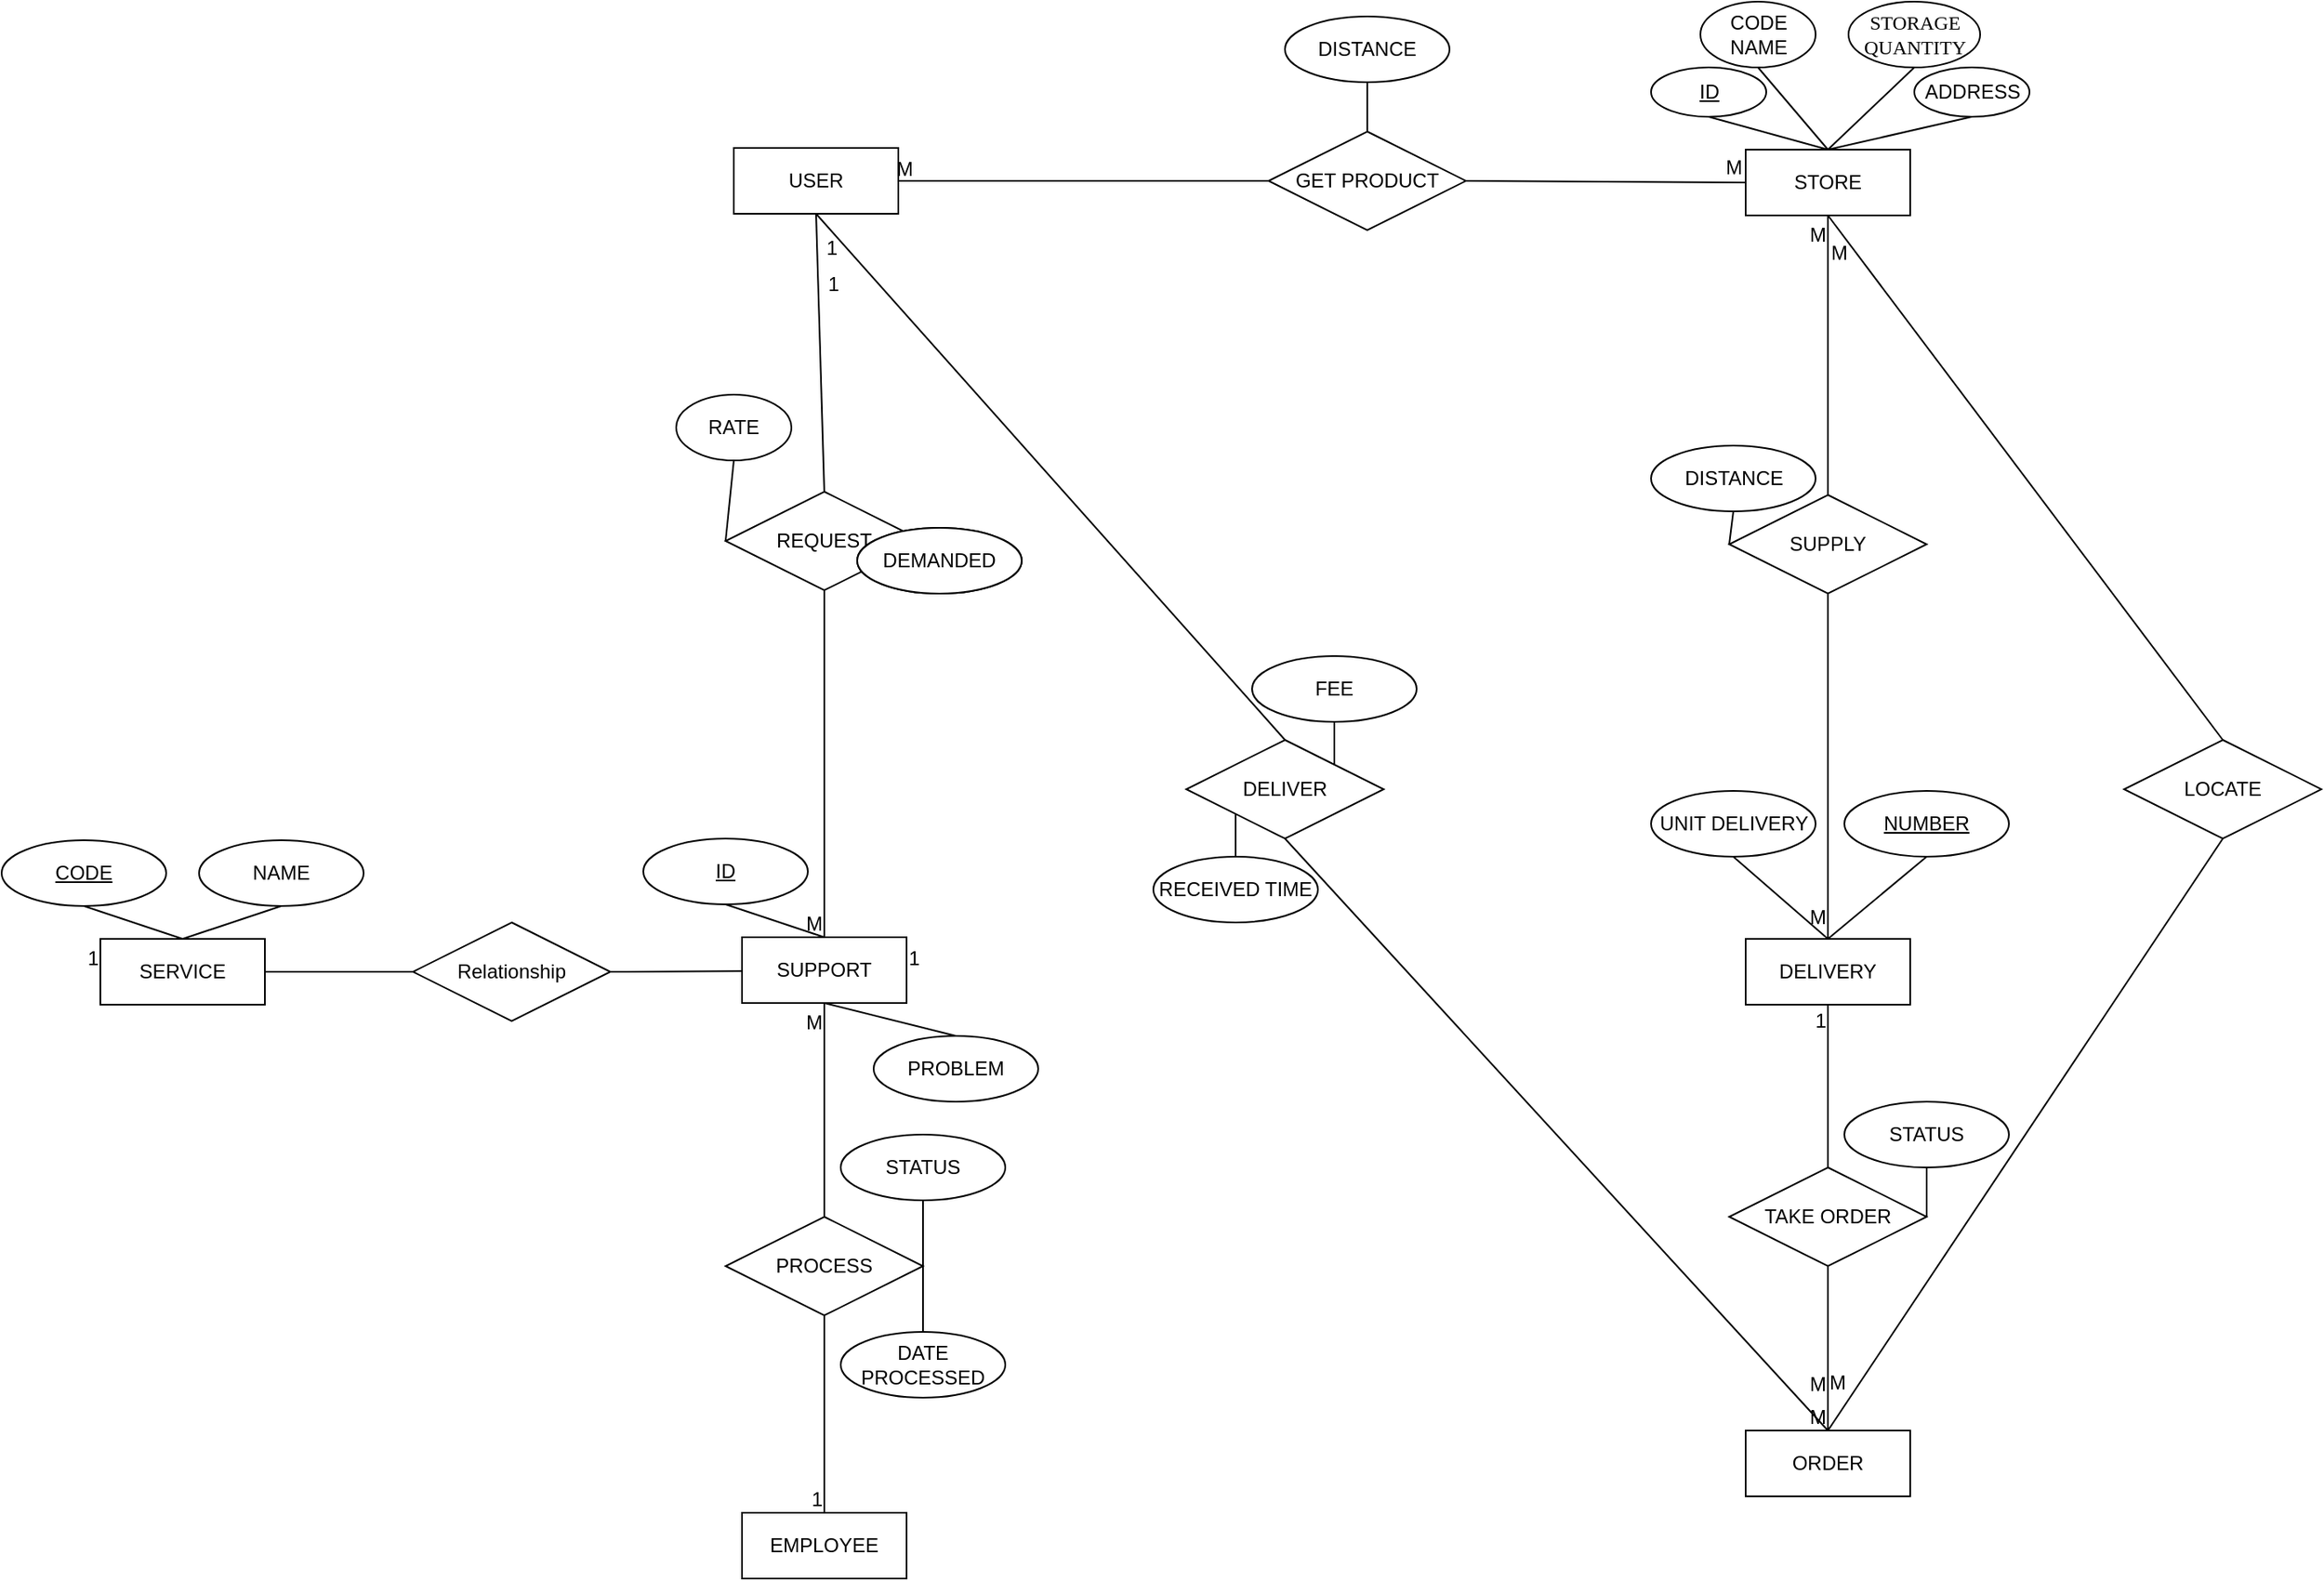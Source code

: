 <mxfile version="25.0.3">
  <diagram name="Page-1" id="5DA2i8XYFKaUu4prpfQm">
    <mxGraphModel dx="2741" dy="1763" grid="1" gridSize="10" guides="1" tooltips="1" connect="1" arrows="0" fold="1" page="1" pageScale="1" pageWidth="1169" pageHeight="827" math="0" shadow="0">
      <root>
        <mxCell id="0" />
        <mxCell id="1" parent="0" />
        <mxCell id="puThljOzfmkYk9KIuDDH-11" value="ORDER" style="whiteSpace=wrap;html=1;align=center;" vertex="1" parent="1">
          <mxGeometry x="890" y="69" width="100" height="40" as="geometry" />
        </mxCell>
        <mxCell id="puThljOzfmkYk9KIuDDH-12" value="TAKE ORDER" style="shape=rhombus;perimeter=rhombusPerimeter;whiteSpace=wrap;html=1;align=center;" vertex="1" parent="1">
          <mxGeometry x="880" y="-91" width="120" height="60" as="geometry" />
        </mxCell>
        <mxCell id="puThljOzfmkYk9KIuDDH-13" value="" style="endArrow=none;html=1;rounded=0;exitX=1;exitY=0.5;exitDx=0;exitDy=0;entryX=0.5;entryY=1;entryDx=0;entryDy=0;" edge="1" parent="1" source="puThljOzfmkYk9KIuDDH-12" target="puThljOzfmkYk9KIuDDH-16">
          <mxGeometry relative="1" as="geometry">
            <mxPoint x="1000" y="-61.83" as="sourcePoint" />
            <mxPoint x="1050" y="-62" as="targetPoint" />
          </mxGeometry>
        </mxCell>
        <mxCell id="puThljOzfmkYk9KIuDDH-17" value="" style="endArrow=none;html=1;rounded=0;entryX=0.5;entryY=1;entryDx=0;entryDy=0;exitX=0.5;exitY=0;exitDx=0;exitDy=0;" edge="1" parent="1" source="puThljOzfmkYk9KIuDDH-12" target="4f7N82vlJ0Slf5aoWDd5-80">
          <mxGeometry relative="1" as="geometry">
            <mxPoint x="840" y="-71" as="sourcePoint" />
            <mxPoint x="1000" y="-71" as="targetPoint" />
          </mxGeometry>
        </mxCell>
        <mxCell id="puThljOzfmkYk9KIuDDH-18" value="1" style="resizable=0;html=1;whiteSpace=wrap;align=right;verticalAlign=bottom;" connectable="0" vertex="1" parent="puThljOzfmkYk9KIuDDH-17">
          <mxGeometry x="1" relative="1" as="geometry">
            <mxPoint y="18" as="offset" />
          </mxGeometry>
        </mxCell>
        <mxCell id="puThljOzfmkYk9KIuDDH-19" value="" style="endArrow=none;html=1;rounded=0;entryX=0.5;entryY=0;entryDx=0;entryDy=0;exitX=0.5;exitY=1;exitDx=0;exitDy=0;" edge="1" parent="1" source="puThljOzfmkYk9KIuDDH-12" target="puThljOzfmkYk9KIuDDH-11">
          <mxGeometry relative="1" as="geometry">
            <mxPoint x="840" y="-71" as="sourcePoint" />
            <mxPoint x="1000" y="-71" as="targetPoint" />
          </mxGeometry>
        </mxCell>
        <mxCell id="puThljOzfmkYk9KIuDDH-20" value="M" style="resizable=0;html=1;whiteSpace=wrap;align=right;verticalAlign=bottom;" connectable="0" vertex="1" parent="puThljOzfmkYk9KIuDDH-19">
          <mxGeometry x="1" relative="1" as="geometry" />
        </mxCell>
        <mxCell id="puThljOzfmkYk9KIuDDH-22" value="GET PRODUCT" style="shape=rhombus;perimeter=rhombusPerimeter;whiteSpace=wrap;html=1;align=center;" vertex="1" parent="1">
          <mxGeometry x="600" y="-721" width="120" height="60" as="geometry" />
        </mxCell>
        <mxCell id="puThljOzfmkYk9KIuDDH-23" value="" style="endArrow=none;html=1;rounded=0;exitX=1;exitY=0.5;exitDx=0;exitDy=0;entryX=0;entryY=0.5;entryDx=0;entryDy=0;" edge="1" parent="1" source="puThljOzfmkYk9KIuDDH-22" target="4f7N82vlJ0Slf5aoWDd5-107">
          <mxGeometry relative="1" as="geometry">
            <mxPoint x="840" y="-571" as="sourcePoint" />
            <mxPoint x="1000" y="-571" as="targetPoint" />
          </mxGeometry>
        </mxCell>
        <mxCell id="puThljOzfmkYk9KIuDDH-24" value="M" style="resizable=0;html=1;whiteSpace=wrap;align=right;verticalAlign=bottom;" connectable="0" vertex="1" parent="puThljOzfmkYk9KIuDDH-23">
          <mxGeometry x="1" relative="1" as="geometry" />
        </mxCell>
        <mxCell id="puThljOzfmkYk9KIuDDH-26" value="" style="endArrow=none;html=1;rounded=0;entryX=1;entryY=0.5;entryDx=0;entryDy=0;exitX=0;exitY=0.5;exitDx=0;exitDy=0;" edge="1" parent="1" source="puThljOzfmkYk9KIuDDH-22" target="4Pr8h4oxq-ppcmc526vE-5">
          <mxGeometry relative="1" as="geometry">
            <mxPoint x="840" y="-571" as="sourcePoint" />
            <mxPoint x="460" y="-691" as="targetPoint" />
          </mxGeometry>
        </mxCell>
        <mxCell id="puThljOzfmkYk9KIuDDH-27" value="M" style="resizable=0;html=1;whiteSpace=wrap;align=right;verticalAlign=bottom;" connectable="0" vertex="1" parent="puThljOzfmkYk9KIuDDH-26">
          <mxGeometry x="1" relative="1" as="geometry">
            <mxPoint x="10" y="1" as="offset" />
          </mxGeometry>
        </mxCell>
        <mxCell id="4Pr8h4oxq-ppcmc526vE-16" value="" style="endArrow=none;html=1;rounded=0;entryX=0.5;entryY=0;entryDx=0;entryDy=0;exitX=0.5;exitY=1;exitDx=0;exitDy=0;" parent="1" source="4Pr8h4oxq-ppcmc526vE-13" target="NzKK0el3l5xg12kgLJd1-1" edge="1">
          <mxGeometry relative="1" as="geometry">
            <mxPoint x="140" y="8" as="sourcePoint" />
            <mxPoint x="300" y="8" as="targetPoint" />
          </mxGeometry>
        </mxCell>
        <mxCell id="4Pr8h4oxq-ppcmc526vE-17" value="M" style="resizable=0;html=1;whiteSpace=wrap;align=right;verticalAlign=bottom;" parent="4Pr8h4oxq-ppcmc526vE-16" connectable="0" vertex="1">
          <mxGeometry x="1" relative="1" as="geometry" />
        </mxCell>
        <mxCell id="eziKBmlS_n4BqYy5Sq-H-10" value="RATE" style="ellipse;whiteSpace=wrap;html=1;align=center;" parent="1" vertex="1">
          <mxGeometry x="240" y="-561" width="70" height="40" as="geometry" />
        </mxCell>
        <mxCell id="4Pr8h4oxq-ppcmc526vE-5" value="USER" style="whiteSpace=wrap;html=1;align=center;" parent="1" vertex="1">
          <mxGeometry x="275" y="-711" width="100" height="40" as="geometry" />
        </mxCell>
        <mxCell id="4Pr8h4oxq-ppcmc526vE-13" value="REQUEST" style="shape=rhombus;perimeter=rhombusPerimeter;whiteSpace=wrap;html=1;align=center;" parent="1" vertex="1">
          <mxGeometry x="270" y="-502" width="120" height="60" as="geometry" />
        </mxCell>
        <mxCell id="4Pr8h4oxq-ppcmc526vE-18" value="" style="endArrow=none;html=1;rounded=0;entryX=0.5;entryY=1;entryDx=0;entryDy=0;exitX=0.5;exitY=0;exitDx=0;exitDy=0;" parent="1" source="4Pr8h4oxq-ppcmc526vE-13" target="4Pr8h4oxq-ppcmc526vE-5" edge="1">
          <mxGeometry relative="1" as="geometry">
            <mxPoint x="375" y="-422" as="sourcePoint" />
            <mxPoint x="535" y="-422" as="targetPoint" />
          </mxGeometry>
        </mxCell>
        <mxCell id="4Pr8h4oxq-ppcmc526vE-19" value="1" style="resizable=0;html=1;whiteSpace=wrap;align=right;verticalAlign=bottom;" parent="4Pr8h4oxq-ppcmc526vE-18" connectable="0" vertex="1">
          <mxGeometry x="1" relative="1" as="geometry">
            <mxPoint x="15" y="51" as="offset" />
          </mxGeometry>
        </mxCell>
        <mxCell id="puThljOzfmkYk9KIuDDH-35" value="DISTANCE" style="ellipse;whiteSpace=wrap;html=1;align=center;" vertex="1" parent="1">
          <mxGeometry x="610" y="-791" width="100" height="40" as="geometry" />
        </mxCell>
        <mxCell id="puThljOzfmkYk9KIuDDH-36" value="" style="endArrow=none;html=1;rounded=0;exitX=0.5;exitY=1;exitDx=0;exitDy=0;entryX=0;entryY=0.5;entryDx=0;entryDy=0;" edge="1" parent="1" source="eziKBmlS_n4BqYy5Sq-H-10" target="4Pr8h4oxq-ppcmc526vE-13">
          <mxGeometry relative="1" as="geometry">
            <mxPoint x="715" y="-501" as="sourcePoint" />
            <mxPoint x="875" y="-501" as="targetPoint" />
          </mxGeometry>
        </mxCell>
        <mxCell id="puThljOzfmkYk9KIuDDH-37" value="" style="endArrow=none;html=1;rounded=0;entryX=0.5;entryY=1;entryDx=0;entryDy=0;exitX=0.5;exitY=0;exitDx=0;exitDy=0;" edge="1" parent="1" source="puThljOzfmkYk9KIuDDH-22" target="puThljOzfmkYk9KIuDDH-35">
          <mxGeometry relative="1" as="geometry">
            <mxPoint x="710" y="-471" as="sourcePoint" />
            <mxPoint x="870" y="-471" as="targetPoint" />
          </mxGeometry>
        </mxCell>
        <mxCell id="puThljOzfmkYk9KIuDDH-38" value="" style="group" vertex="1" connectable="0" parent="1">
          <mxGeometry x="-170" y="-291" width="630" height="450" as="geometry" />
        </mxCell>
        <mxCell id="puThljOzfmkYk9KIuDDH-3" value="Relationship" style="shape=rhombus;perimeter=rhombusPerimeter;whiteSpace=wrap;html=1;align=center;" vertex="1" parent="puThljOzfmkYk9KIuDDH-38">
          <mxGeometry x="250" y="51" width="120" height="60" as="geometry" />
        </mxCell>
        <mxCell id="puThljOzfmkYk9KIuDDH-4" value="" style="endArrow=none;html=1;rounded=0;entryX=1;entryY=0.5;entryDx=0;entryDy=0;exitX=1;exitY=0.5;exitDx=0;exitDy=0;" edge="1" parent="puThljOzfmkYk9KIuDDH-38" source="puThljOzfmkYk9KIuDDH-3" target="NzKK0el3l5xg12kgLJd1-1">
          <mxGeometry relative="1" as="geometry">
            <mxPoint x="690" y="101" as="sourcePoint" />
            <mxPoint x="850" y="101" as="targetPoint" />
          </mxGeometry>
        </mxCell>
        <mxCell id="puThljOzfmkYk9KIuDDH-5" value="1" style="resizable=0;html=1;whiteSpace=wrap;align=right;verticalAlign=bottom;" connectable="0" vertex="1" parent="puThljOzfmkYk9KIuDDH-4">
          <mxGeometry x="1" relative="1" as="geometry">
            <mxPoint x="10" y="1" as="offset" />
          </mxGeometry>
        </mxCell>
        <mxCell id="puThljOzfmkYk9KIuDDH-6" value="" style="endArrow=none;html=1;rounded=0;entryX=0;entryY=0.5;entryDx=0;entryDy=0;exitX=0;exitY=0.5;exitDx=0;exitDy=0;" edge="1" parent="puThljOzfmkYk9KIuDDH-38" source="puThljOzfmkYk9KIuDDH-3" target="4Pr8h4oxq-ppcmc526vE-4">
          <mxGeometry relative="1" as="geometry">
            <mxPoint x="850" y="151" as="sourcePoint" />
            <mxPoint x="850" y="151" as="targetPoint" />
          </mxGeometry>
        </mxCell>
        <mxCell id="puThljOzfmkYk9KIuDDH-7" value="1" style="resizable=0;html=1;whiteSpace=wrap;align=right;verticalAlign=bottom;" connectable="0" vertex="1" parent="puThljOzfmkYk9KIuDDH-6">
          <mxGeometry x="1" relative="1" as="geometry" />
        </mxCell>
        <mxCell id="4Pr8h4oxq-ppcmc526vE-9" value="ID" style="ellipse;whiteSpace=wrap;html=1;align=center;fontStyle=4;" parent="puThljOzfmkYk9KIuDDH-38" vertex="1">
          <mxGeometry x="390" width="100" height="40" as="geometry" />
        </mxCell>
        <mxCell id="4Pr8h4oxq-ppcmc526vE-10" value="" style="endArrow=none;html=1;rounded=0;exitX=0.5;exitY=1;exitDx=0;exitDy=0;entryX=0.5;entryY=0;entryDx=0;entryDy=0;" parent="puThljOzfmkYk9KIuDDH-38" source="4Pr8h4oxq-ppcmc526vE-9" target="NzKK0el3l5xg12kgLJd1-1" edge="1">
          <mxGeometry relative="1" as="geometry">
            <mxPoint x="570" y="100" as="sourcePoint" />
            <mxPoint x="730" y="100" as="targetPoint" />
          </mxGeometry>
        </mxCell>
        <mxCell id="NzKK0el3l5xg12kgLJd1-1" value="SUPPORT" style="whiteSpace=wrap;html=1;align=center;" parent="puThljOzfmkYk9KIuDDH-38" vertex="1">
          <mxGeometry x="450" y="60" width="100" height="40" as="geometry" />
        </mxCell>
        <mxCell id="NzKK0el3l5xg12kgLJd1-2" value="PROCESS" style="shape=rhombus;perimeter=rhombusPerimeter;whiteSpace=wrap;html=1;align=center;" parent="puThljOzfmkYk9KIuDDH-38" vertex="1">
          <mxGeometry x="440" y="230" width="120" height="60" as="geometry" />
        </mxCell>
        <mxCell id="NzKK0el3l5xg12kgLJd1-3" value="EMPLOYEE" style="whiteSpace=wrap;html=1;align=center;" parent="puThljOzfmkYk9KIuDDH-38" vertex="1">
          <mxGeometry x="450" y="410" width="100" height="40" as="geometry" />
        </mxCell>
        <mxCell id="NzKK0el3l5xg12kgLJd1-4" value="STATUS" style="ellipse;whiteSpace=wrap;html=1;align=center;" parent="puThljOzfmkYk9KIuDDH-38" vertex="1">
          <mxGeometry x="510" y="180" width="100" height="40" as="geometry" />
        </mxCell>
        <mxCell id="NzKK0el3l5xg12kgLJd1-5" value="" style="endArrow=none;html=1;rounded=0;entryX=0.5;entryY=1;entryDx=0;entryDy=0;exitX=1;exitY=0.5;exitDx=0;exitDy=0;" parent="puThljOzfmkYk9KIuDDH-38" source="NzKK0el3l5xg12kgLJd1-2" target="NzKK0el3l5xg12kgLJd1-4" edge="1">
          <mxGeometry relative="1" as="geometry">
            <mxPoint x="230" y="250" as="sourcePoint" />
            <mxPoint x="390" y="250" as="targetPoint" />
          </mxGeometry>
        </mxCell>
        <mxCell id="NzKK0el3l5xg12kgLJd1-8" value="" style="endArrow=none;html=1;rounded=0;entryX=0.5;entryY=1;entryDx=0;entryDy=0;exitX=0.5;exitY=0;exitDx=0;exitDy=0;" parent="puThljOzfmkYk9KIuDDH-38" source="NzKK0el3l5xg12kgLJd1-2" target="NzKK0el3l5xg12kgLJd1-1" edge="1">
          <mxGeometry relative="1" as="geometry">
            <mxPoint x="160" y="140" as="sourcePoint" />
            <mxPoint x="320" y="140" as="targetPoint" />
          </mxGeometry>
        </mxCell>
        <mxCell id="NzKK0el3l5xg12kgLJd1-9" value="M" style="resizable=0;html=1;whiteSpace=wrap;align=right;verticalAlign=bottom;" parent="NzKK0el3l5xg12kgLJd1-8" connectable="0" vertex="1">
          <mxGeometry x="1" relative="1" as="geometry">
            <mxPoint y="20" as="offset" />
          </mxGeometry>
        </mxCell>
        <mxCell id="NzKK0el3l5xg12kgLJd1-10" value="" style="endArrow=none;html=1;rounded=0;entryX=0.5;entryY=0;entryDx=0;entryDy=0;exitX=0.5;exitY=1;exitDx=0;exitDy=0;" parent="puThljOzfmkYk9KIuDDH-38" source="NzKK0el3l5xg12kgLJd1-2" target="NzKK0el3l5xg12kgLJd1-3" edge="1">
          <mxGeometry relative="1" as="geometry">
            <mxPoint x="160" y="140" as="sourcePoint" />
            <mxPoint x="320" y="140" as="targetPoint" />
          </mxGeometry>
        </mxCell>
        <mxCell id="NzKK0el3l5xg12kgLJd1-11" value="1" style="resizable=0;html=1;whiteSpace=wrap;align=right;verticalAlign=bottom;" parent="NzKK0el3l5xg12kgLJd1-10" connectable="0" vertex="1">
          <mxGeometry x="1" relative="1" as="geometry" />
        </mxCell>
        <mxCell id="4Pr8h4oxq-ppcmc526vE-1" value="DATE PROCESSED" style="ellipse;whiteSpace=wrap;html=1;align=center;" parent="puThljOzfmkYk9KIuDDH-38" vertex="1">
          <mxGeometry x="510" y="300" width="100" height="40" as="geometry" />
        </mxCell>
        <mxCell id="4Pr8h4oxq-ppcmc526vE-2" value="" style="endArrow=none;html=1;rounded=0;entryX=0.5;entryY=0;entryDx=0;entryDy=0;exitX=1;exitY=0.5;exitDx=0;exitDy=0;" parent="puThljOzfmkYk9KIuDDH-38" source="NzKK0el3l5xg12kgLJd1-2" target="4Pr8h4oxq-ppcmc526vE-1" edge="1">
          <mxGeometry relative="1" as="geometry">
            <mxPoint x="200" y="240" as="sourcePoint" />
            <mxPoint x="360" y="240" as="targetPoint" />
          </mxGeometry>
        </mxCell>
        <mxCell id="4Pr8h4oxq-ppcmc526vE-6" value="PROBLEM" style="ellipse;whiteSpace=wrap;html=1;align=center;" parent="puThljOzfmkYk9KIuDDH-38" vertex="1">
          <mxGeometry x="530" y="120" width="100" height="40" as="geometry" />
        </mxCell>
        <mxCell id="4Pr8h4oxq-ppcmc526vE-11" value="" style="endArrow=none;html=1;rounded=0;exitX=0.5;exitY=1;exitDx=0;exitDy=0;entryX=0.5;entryY=0;entryDx=0;entryDy=0;" parent="puThljOzfmkYk9KIuDDH-38" source="NzKK0el3l5xg12kgLJd1-1" target="4Pr8h4oxq-ppcmc526vE-6" edge="1">
          <mxGeometry relative="1" as="geometry">
            <mxPoint x="570" y="100" as="sourcePoint" />
            <mxPoint x="730" y="100" as="targetPoint" />
          </mxGeometry>
        </mxCell>
        <mxCell id="puThljOzfmkYk9KIuDDH-33" value="" style="group" vertex="1" connectable="0" parent="puThljOzfmkYk9KIuDDH-38">
          <mxGeometry y="1" width="220" height="100" as="geometry" />
        </mxCell>
        <mxCell id="4Pr8h4oxq-ppcmc526vE-4" value="SERVICE" style="whiteSpace=wrap;html=1;align=center;" parent="puThljOzfmkYk9KIuDDH-33" vertex="1">
          <mxGeometry x="60" y="60" width="100" height="40" as="geometry" />
        </mxCell>
        <mxCell id="eziKBmlS_n4BqYy5Sq-H-12" value="&lt;u&gt;CODE&lt;/u&gt;" style="ellipse;whiteSpace=wrap;html=1;align=center;" parent="puThljOzfmkYk9KIuDDH-33" vertex="1">
          <mxGeometry width="100" height="40" as="geometry" />
        </mxCell>
        <mxCell id="eziKBmlS_n4BqYy5Sq-H-13" value="NAME" style="ellipse;whiteSpace=wrap;html=1;align=center;" parent="puThljOzfmkYk9KIuDDH-33" vertex="1">
          <mxGeometry x="120" width="100" height="40" as="geometry" />
        </mxCell>
        <mxCell id="eziKBmlS_n4BqYy5Sq-H-14" value="" style="endArrow=none;html=1;rounded=0;exitX=0.5;exitY=0;exitDx=0;exitDy=0;entryX=0.5;entryY=1;entryDx=0;entryDy=0;" parent="puThljOzfmkYk9KIuDDH-33" source="4Pr8h4oxq-ppcmc526vE-4" target="eziKBmlS_n4BqYy5Sq-H-12" edge="1">
          <mxGeometry relative="1" as="geometry">
            <mxPoint x="-80" y="30" as="sourcePoint" />
            <mxPoint x="80" y="30" as="targetPoint" />
          </mxGeometry>
        </mxCell>
        <mxCell id="eziKBmlS_n4BqYy5Sq-H-15" value="" style="endArrow=none;html=1;rounded=0;entryX=0.5;entryY=1;entryDx=0;entryDy=0;exitX=0.5;exitY=0;exitDx=0;exitDy=0;" parent="puThljOzfmkYk9KIuDDH-33" source="4Pr8h4oxq-ppcmc526vE-4" target="eziKBmlS_n4BqYy5Sq-H-13" edge="1">
          <mxGeometry relative="1" as="geometry">
            <mxPoint x="-80" y="30" as="sourcePoint" />
            <mxPoint x="80" y="30" as="targetPoint" />
          </mxGeometry>
        </mxCell>
        <mxCell id="eziKBmlS_n4BqYy5Sq-H-3" value="SUPPLY" style="shape=rhombus;perimeter=rhombusPerimeter;whiteSpace=wrap;html=1;align=center;" parent="1" vertex="1">
          <mxGeometry x="880" y="-500" width="120" height="60" as="geometry" />
        </mxCell>
        <mxCell id="eziKBmlS_n4BqYy5Sq-H-4" value="" style="endArrow=none;html=1;rounded=0;exitX=0.5;exitY=0;exitDx=0;exitDy=0;entryX=0.5;entryY=1;entryDx=0;entryDy=0;" parent="1" source="eziKBmlS_n4BqYy5Sq-H-3" target="4f7N82vlJ0Slf5aoWDd5-107" edge="1">
          <mxGeometry relative="1" as="geometry">
            <mxPoint x="992.5" y="-490" as="sourcePoint" />
            <mxPoint x="932.5" y="-620" as="targetPoint" />
          </mxGeometry>
        </mxCell>
        <mxCell id="eziKBmlS_n4BqYy5Sq-H-5" value="M" style="resizable=0;html=1;whiteSpace=wrap;align=right;verticalAlign=bottom;" parent="eziKBmlS_n4BqYy5Sq-H-4" connectable="0" vertex="1">
          <mxGeometry x="1" relative="1" as="geometry">
            <mxPoint y="20" as="offset" />
          </mxGeometry>
        </mxCell>
        <mxCell id="eziKBmlS_n4BqYy5Sq-H-6" value="" style="endArrow=none;html=1;rounded=0;entryX=0.5;entryY=0;entryDx=0;entryDy=0;exitX=0.5;exitY=1;exitDx=0;exitDy=0;" parent="1" source="eziKBmlS_n4BqYy5Sq-H-3" target="4f7N82vlJ0Slf5aoWDd5-80" edge="1">
          <mxGeometry relative="1" as="geometry">
            <mxPoint x="732.5" y="-470" as="sourcePoint" />
            <mxPoint x="892.5" y="-470" as="targetPoint" />
          </mxGeometry>
        </mxCell>
        <mxCell id="eziKBmlS_n4BqYy5Sq-H-7" value="M" style="resizable=0;html=1;whiteSpace=wrap;align=right;verticalAlign=bottom;" parent="eziKBmlS_n4BqYy5Sq-H-6" connectable="0" vertex="1">
          <mxGeometry x="1" relative="1" as="geometry">
            <mxPoint y="-5" as="offset" />
          </mxGeometry>
        </mxCell>
        <mxCell id="eziKBmlS_n4BqYy5Sq-H-8" value="" style="group" parent="1" vertex="1" connectable="0">
          <mxGeometry x="825" y="-800" width="230" height="130" as="geometry" />
        </mxCell>
        <mxCell id="4f7N82vlJ0Slf5aoWDd5-107" value="STORE" style="whiteSpace=wrap;html=1;align=center;" parent="eziKBmlS_n4BqYy5Sq-H-8" vertex="1">
          <mxGeometry x="65" y="90" width="100" height="40" as="geometry" />
        </mxCell>
        <mxCell id="4f7N82vlJ0Slf5aoWDd5-119" value="ADDRESS" style="ellipse;whiteSpace=wrap;html=1;align=center;" parent="eziKBmlS_n4BqYy5Sq-H-8" vertex="1">
          <mxGeometry x="167.5" y="40" width="70" height="30" as="geometry" />
        </mxCell>
        <mxCell id="4f7N82vlJ0Slf5aoWDd5-121" value="ID" style="ellipse;whiteSpace=wrap;html=1;align=center;fontStyle=4;" parent="eziKBmlS_n4BqYy5Sq-H-8" vertex="1">
          <mxGeometry x="7.5" y="40" width="70" height="30" as="geometry" />
        </mxCell>
        <mxCell id="4f7N82vlJ0Slf5aoWDd5-122" value="" style="endArrow=none;html=1;rounded=0;exitX=0.5;exitY=1;exitDx=0;exitDy=0;entryX=0.5;entryY=0;entryDx=0;entryDy=0;" parent="eziKBmlS_n4BqYy5Sq-H-8" source="4f7N82vlJ0Slf5aoWDd5-121" target="4f7N82vlJ0Slf5aoWDd5-107" edge="1">
          <mxGeometry relative="1" as="geometry">
            <mxPoint x="60" y="210" as="sourcePoint" />
            <mxPoint x="220" y="210" as="targetPoint" />
          </mxGeometry>
        </mxCell>
        <mxCell id="4f7N82vlJ0Slf5aoWDd5-123" value="" style="endArrow=none;html=1;rounded=0;exitX=0.5;exitY=0;exitDx=0;exitDy=0;entryX=0.5;entryY=1;entryDx=0;entryDy=0;" parent="eziKBmlS_n4BqYy5Sq-H-8" source="4f7N82vlJ0Slf5aoWDd5-107" target="4f7N82vlJ0Slf5aoWDd5-119" edge="1">
          <mxGeometry relative="1" as="geometry">
            <mxPoint x="60" y="210" as="sourcePoint" />
            <mxPoint x="220" y="210" as="targetPoint" />
          </mxGeometry>
        </mxCell>
        <mxCell id="4Pr8h4oxq-ppcmc526vE-23" value="CODE NAME" style="ellipse;whiteSpace=wrap;html=1;align=center;" parent="eziKBmlS_n4BqYy5Sq-H-8" vertex="1">
          <mxGeometry x="37.5" width="70" height="40" as="geometry" />
        </mxCell>
        <mxCell id="4Pr8h4oxq-ppcmc526vE-24" value="" style="endArrow=none;html=1;rounded=0;exitX=0.5;exitY=1;exitDx=0;exitDy=0;entryX=0.5;entryY=0;entryDx=0;entryDy=0;" parent="eziKBmlS_n4BqYy5Sq-H-8" source="4Pr8h4oxq-ppcmc526vE-23" target="4f7N82vlJ0Slf5aoWDd5-107" edge="1">
          <mxGeometry relative="1" as="geometry">
            <mxPoint x="110" y="270" as="sourcePoint" />
            <mxPoint x="270" y="270" as="targetPoint" />
          </mxGeometry>
        </mxCell>
        <mxCell id="eziKBmlS_n4BqYy5Sq-H-1" value="&lt;font face=&quot;Aptos&quot;&gt;&lt;span style=&quot;white-space-collapse: preserve;&quot;&gt;STORAGE QUANTITY&lt;/span&gt;&lt;/font&gt;" style="ellipse;whiteSpace=wrap;html=1;align=center;" parent="eziKBmlS_n4BqYy5Sq-H-8" vertex="1">
          <mxGeometry x="127.5" width="80" height="40" as="geometry" />
        </mxCell>
        <mxCell id="eziKBmlS_n4BqYy5Sq-H-2" value="" style="endArrow=none;html=1;rounded=0;exitX=0.5;exitY=0;exitDx=0;exitDy=0;entryX=0.5;entryY=1;entryDx=0;entryDy=0;" parent="eziKBmlS_n4BqYy5Sq-H-8" source="4f7N82vlJ0Slf5aoWDd5-107" target="eziKBmlS_n4BqYy5Sq-H-1" edge="1">
          <mxGeometry relative="1" as="geometry">
            <mxPoint x="180" y="120" as="sourcePoint" />
            <mxPoint x="420" y="130" as="targetPoint" />
          </mxGeometry>
        </mxCell>
        <mxCell id="4f7N82vlJ0Slf5aoWDd5-80" value="DELIVERY" style="whiteSpace=wrap;html=1;align=center;" parent="1" vertex="1">
          <mxGeometry x="890" y="-230" width="100" height="40" as="geometry" />
        </mxCell>
        <mxCell id="4f7N82vlJ0Slf5aoWDd5-86" value="&lt;u&gt;NUMBER&lt;/u&gt;" style="ellipse;whiteSpace=wrap;html=1;align=center;" parent="1" vertex="1">
          <mxGeometry x="950" y="-320" width="100" height="40" as="geometry" />
        </mxCell>
        <mxCell id="4f7N82vlJ0Slf5aoWDd5-88" value="" style="endArrow=none;html=1;rounded=0;exitX=0.5;exitY=0;exitDx=0;exitDy=0;entryX=0.5;entryY=1;entryDx=0;entryDy=0;" parent="1" source="4f7N82vlJ0Slf5aoWDd5-80" target="4f7N82vlJ0Slf5aoWDd5-86" edge="1">
          <mxGeometry relative="1" as="geometry">
            <mxPoint x="1012.5" y="-290" as="sourcePoint" />
            <mxPoint x="1172.5" y="-290" as="targetPoint" />
          </mxGeometry>
        </mxCell>
        <mxCell id="4f7N82vlJ0Slf5aoWDd5-135" value="UNIT DELIVERY" style="ellipse;whiteSpace=wrap;html=1;align=center;" parent="1" vertex="1">
          <mxGeometry x="832.5" y="-320" width="100" height="40" as="geometry" />
        </mxCell>
        <mxCell id="4f7N82vlJ0Slf5aoWDd5-138" value="" style="endArrow=none;html=1;rounded=0;entryX=0.5;entryY=1;entryDx=0;entryDy=0;exitX=0.5;exitY=0;exitDx=0;exitDy=0;" parent="1" source="4f7N82vlJ0Slf5aoWDd5-80" target="4f7N82vlJ0Slf5aoWDd5-135" edge="1">
          <mxGeometry relative="1" as="geometry">
            <mxPoint x="1047.5" y="180" as="sourcePoint" />
            <mxPoint x="1207.5" y="180" as="targetPoint" />
          </mxGeometry>
        </mxCell>
        <mxCell id="puThljOzfmkYk9KIuDDH-40" value="DELIVER" style="shape=rhombus;perimeter=rhombusPerimeter;whiteSpace=wrap;html=1;align=center;" vertex="1" parent="1">
          <mxGeometry x="550" y="-351" width="120" height="60" as="geometry" />
        </mxCell>
        <mxCell id="puThljOzfmkYk9KIuDDH-41" value="" style="endArrow=none;html=1;rounded=0;entryX=0.5;entryY=1;entryDx=0;entryDy=0;exitX=0.5;exitY=0;exitDx=0;exitDy=0;" edge="1" parent="1" source="puThljOzfmkYk9KIuDDH-40" target="4Pr8h4oxq-ppcmc526vE-5">
          <mxGeometry relative="1" as="geometry">
            <mxPoint x="490" y="-271" as="sourcePoint" />
            <mxPoint x="650" y="-271" as="targetPoint" />
          </mxGeometry>
        </mxCell>
        <mxCell id="puThljOzfmkYk9KIuDDH-42" value="1" style="resizable=0;html=1;whiteSpace=wrap;align=right;verticalAlign=bottom;" connectable="0" vertex="1" parent="puThljOzfmkYk9KIuDDH-41">
          <mxGeometry x="1" relative="1" as="geometry">
            <mxPoint x="14" y="29" as="offset" />
          </mxGeometry>
        </mxCell>
        <mxCell id="puThljOzfmkYk9KIuDDH-43" value="" style="endArrow=none;html=1;rounded=0;entryX=0.5;entryY=0;entryDx=0;entryDy=0;exitX=0.5;exitY=1;exitDx=0;exitDy=0;" edge="1" parent="1" source="puThljOzfmkYk9KIuDDH-40" target="puThljOzfmkYk9KIuDDH-11">
          <mxGeometry relative="1" as="geometry">
            <mxPoint x="490" y="-271" as="sourcePoint" />
            <mxPoint x="650" y="-271" as="targetPoint" />
          </mxGeometry>
        </mxCell>
        <mxCell id="puThljOzfmkYk9KIuDDH-44" value="M" style="resizable=0;html=1;whiteSpace=wrap;align=right;verticalAlign=bottom;" connectable="0" vertex="1" parent="puThljOzfmkYk9KIuDDH-43">
          <mxGeometry x="1" relative="1" as="geometry">
            <mxPoint y="-20" as="offset" />
          </mxGeometry>
        </mxCell>
        <mxCell id="puThljOzfmkYk9KIuDDH-45" value="FEE" style="ellipse;whiteSpace=wrap;html=1;align=center;" vertex="1" parent="1">
          <mxGeometry x="590" y="-402" width="100" height="40" as="geometry" />
        </mxCell>
        <mxCell id="puThljOzfmkYk9KIuDDH-46" value="RECEIVED TIME" style="ellipse;whiteSpace=wrap;html=1;align=center;" vertex="1" parent="1">
          <mxGeometry x="530" y="-280" width="100" height="40" as="geometry" />
        </mxCell>
        <mxCell id="puThljOzfmkYk9KIuDDH-47" value="" style="endArrow=none;html=1;rounded=0;entryX=1;entryY=0;entryDx=0;entryDy=0;exitX=0.5;exitY=1;exitDx=0;exitDy=0;" edge="1" parent="1" source="puThljOzfmkYk9KIuDDH-45" target="puThljOzfmkYk9KIuDDH-40">
          <mxGeometry relative="1" as="geometry">
            <mxPoint x="450" y="-231" as="sourcePoint" />
            <mxPoint x="610" y="-231" as="targetPoint" />
          </mxGeometry>
        </mxCell>
        <mxCell id="puThljOzfmkYk9KIuDDH-48" value="" style="endArrow=none;html=1;rounded=0;entryX=0;entryY=1;entryDx=0;entryDy=0;exitX=0.5;exitY=0;exitDx=0;exitDy=0;" edge="1" parent="1" source="puThljOzfmkYk9KIuDDH-46" target="puThljOzfmkYk9KIuDDH-40">
          <mxGeometry relative="1" as="geometry">
            <mxPoint x="450" y="-231" as="sourcePoint" />
            <mxPoint x="610" y="-231" as="targetPoint" />
          </mxGeometry>
        </mxCell>
        <mxCell id="puThljOzfmkYk9KIuDDH-50" value="DISTANCE" style="ellipse;whiteSpace=wrap;html=1;align=center;" vertex="1" parent="1">
          <mxGeometry x="350" y="-480" width="100" height="40" as="geometry" />
        </mxCell>
        <mxCell id="puThljOzfmkYk9KIuDDH-51" value="DEMANDED" style="ellipse;whiteSpace=wrap;html=1;align=center;" vertex="1" parent="1">
          <mxGeometry x="350" y="-480" width="100" height="40" as="geometry" />
        </mxCell>
        <mxCell id="puThljOzfmkYk9KIuDDH-52" value="DISTANCE" style="ellipse;whiteSpace=wrap;html=1;align=center;" vertex="1" parent="1">
          <mxGeometry x="832.5" y="-530" width="100" height="40" as="geometry" />
        </mxCell>
        <mxCell id="puThljOzfmkYk9KIuDDH-53" value="" style="endArrow=none;html=1;rounded=0;entryX=0.5;entryY=1;entryDx=0;entryDy=0;exitX=0;exitY=0.5;exitDx=0;exitDy=0;" edge="1" parent="1" source="eziKBmlS_n4BqYy5Sq-H-3" target="puThljOzfmkYk9KIuDDH-52">
          <mxGeometry relative="1" as="geometry">
            <mxPoint x="320" y="-260" as="sourcePoint" />
            <mxPoint x="480" y="-260" as="targetPoint" />
          </mxGeometry>
        </mxCell>
        <mxCell id="puThljOzfmkYk9KIuDDH-54" value="LOCATE" style="shape=rhombus;perimeter=rhombusPerimeter;whiteSpace=wrap;html=1;align=center;" vertex="1" parent="1">
          <mxGeometry x="1120" y="-351" width="120" height="60" as="geometry" />
        </mxCell>
        <mxCell id="puThljOzfmkYk9KIuDDH-55" value="" style="endArrow=none;html=1;rounded=0;entryX=0.5;entryY=0;entryDx=0;entryDy=0;exitX=0.5;exitY=1;exitDx=0;exitDy=0;" edge="1" parent="1" source="puThljOzfmkYk9KIuDDH-54" target="puThljOzfmkYk9KIuDDH-11">
          <mxGeometry relative="1" as="geometry">
            <mxPoint x="990" y="50" as="sourcePoint" />
            <mxPoint x="1290" y="-33" as="targetPoint" />
          </mxGeometry>
        </mxCell>
        <mxCell id="puThljOzfmkYk9KIuDDH-56" value="M" style="resizable=0;html=1;whiteSpace=wrap;align=right;verticalAlign=bottom;" connectable="0" vertex="1" parent="puThljOzfmkYk9KIuDDH-55">
          <mxGeometry x="1" relative="1" as="geometry">
            <mxPoint x="12" y="-20" as="offset" />
          </mxGeometry>
        </mxCell>
        <mxCell id="puThljOzfmkYk9KIuDDH-16" value="STATUS" style="ellipse;whiteSpace=wrap;html=1;align=center;" vertex="1" parent="1">
          <mxGeometry x="950" y="-131" width="100" height="40" as="geometry" />
        </mxCell>
        <mxCell id="puThljOzfmkYk9KIuDDH-57" value="" style="endArrow=none;html=1;rounded=0;entryX=0.5;entryY=1;entryDx=0;entryDy=0;exitX=0.5;exitY=0;exitDx=0;exitDy=0;" edge="1" parent="1" source="puThljOzfmkYk9KIuDDH-54" target="4f7N82vlJ0Slf5aoWDd5-107">
          <mxGeometry relative="1" as="geometry">
            <mxPoint x="860" y="-260" as="sourcePoint" />
            <mxPoint x="1020" y="-260" as="targetPoint" />
          </mxGeometry>
        </mxCell>
        <mxCell id="puThljOzfmkYk9KIuDDH-58" value="M" style="resizable=0;html=1;whiteSpace=wrap;align=right;verticalAlign=bottom;" connectable="0" vertex="1" parent="puThljOzfmkYk9KIuDDH-57">
          <mxGeometry x="1" relative="1" as="geometry">
            <mxPoint x="13" y="31" as="offset" />
          </mxGeometry>
        </mxCell>
      </root>
    </mxGraphModel>
  </diagram>
</mxfile>
